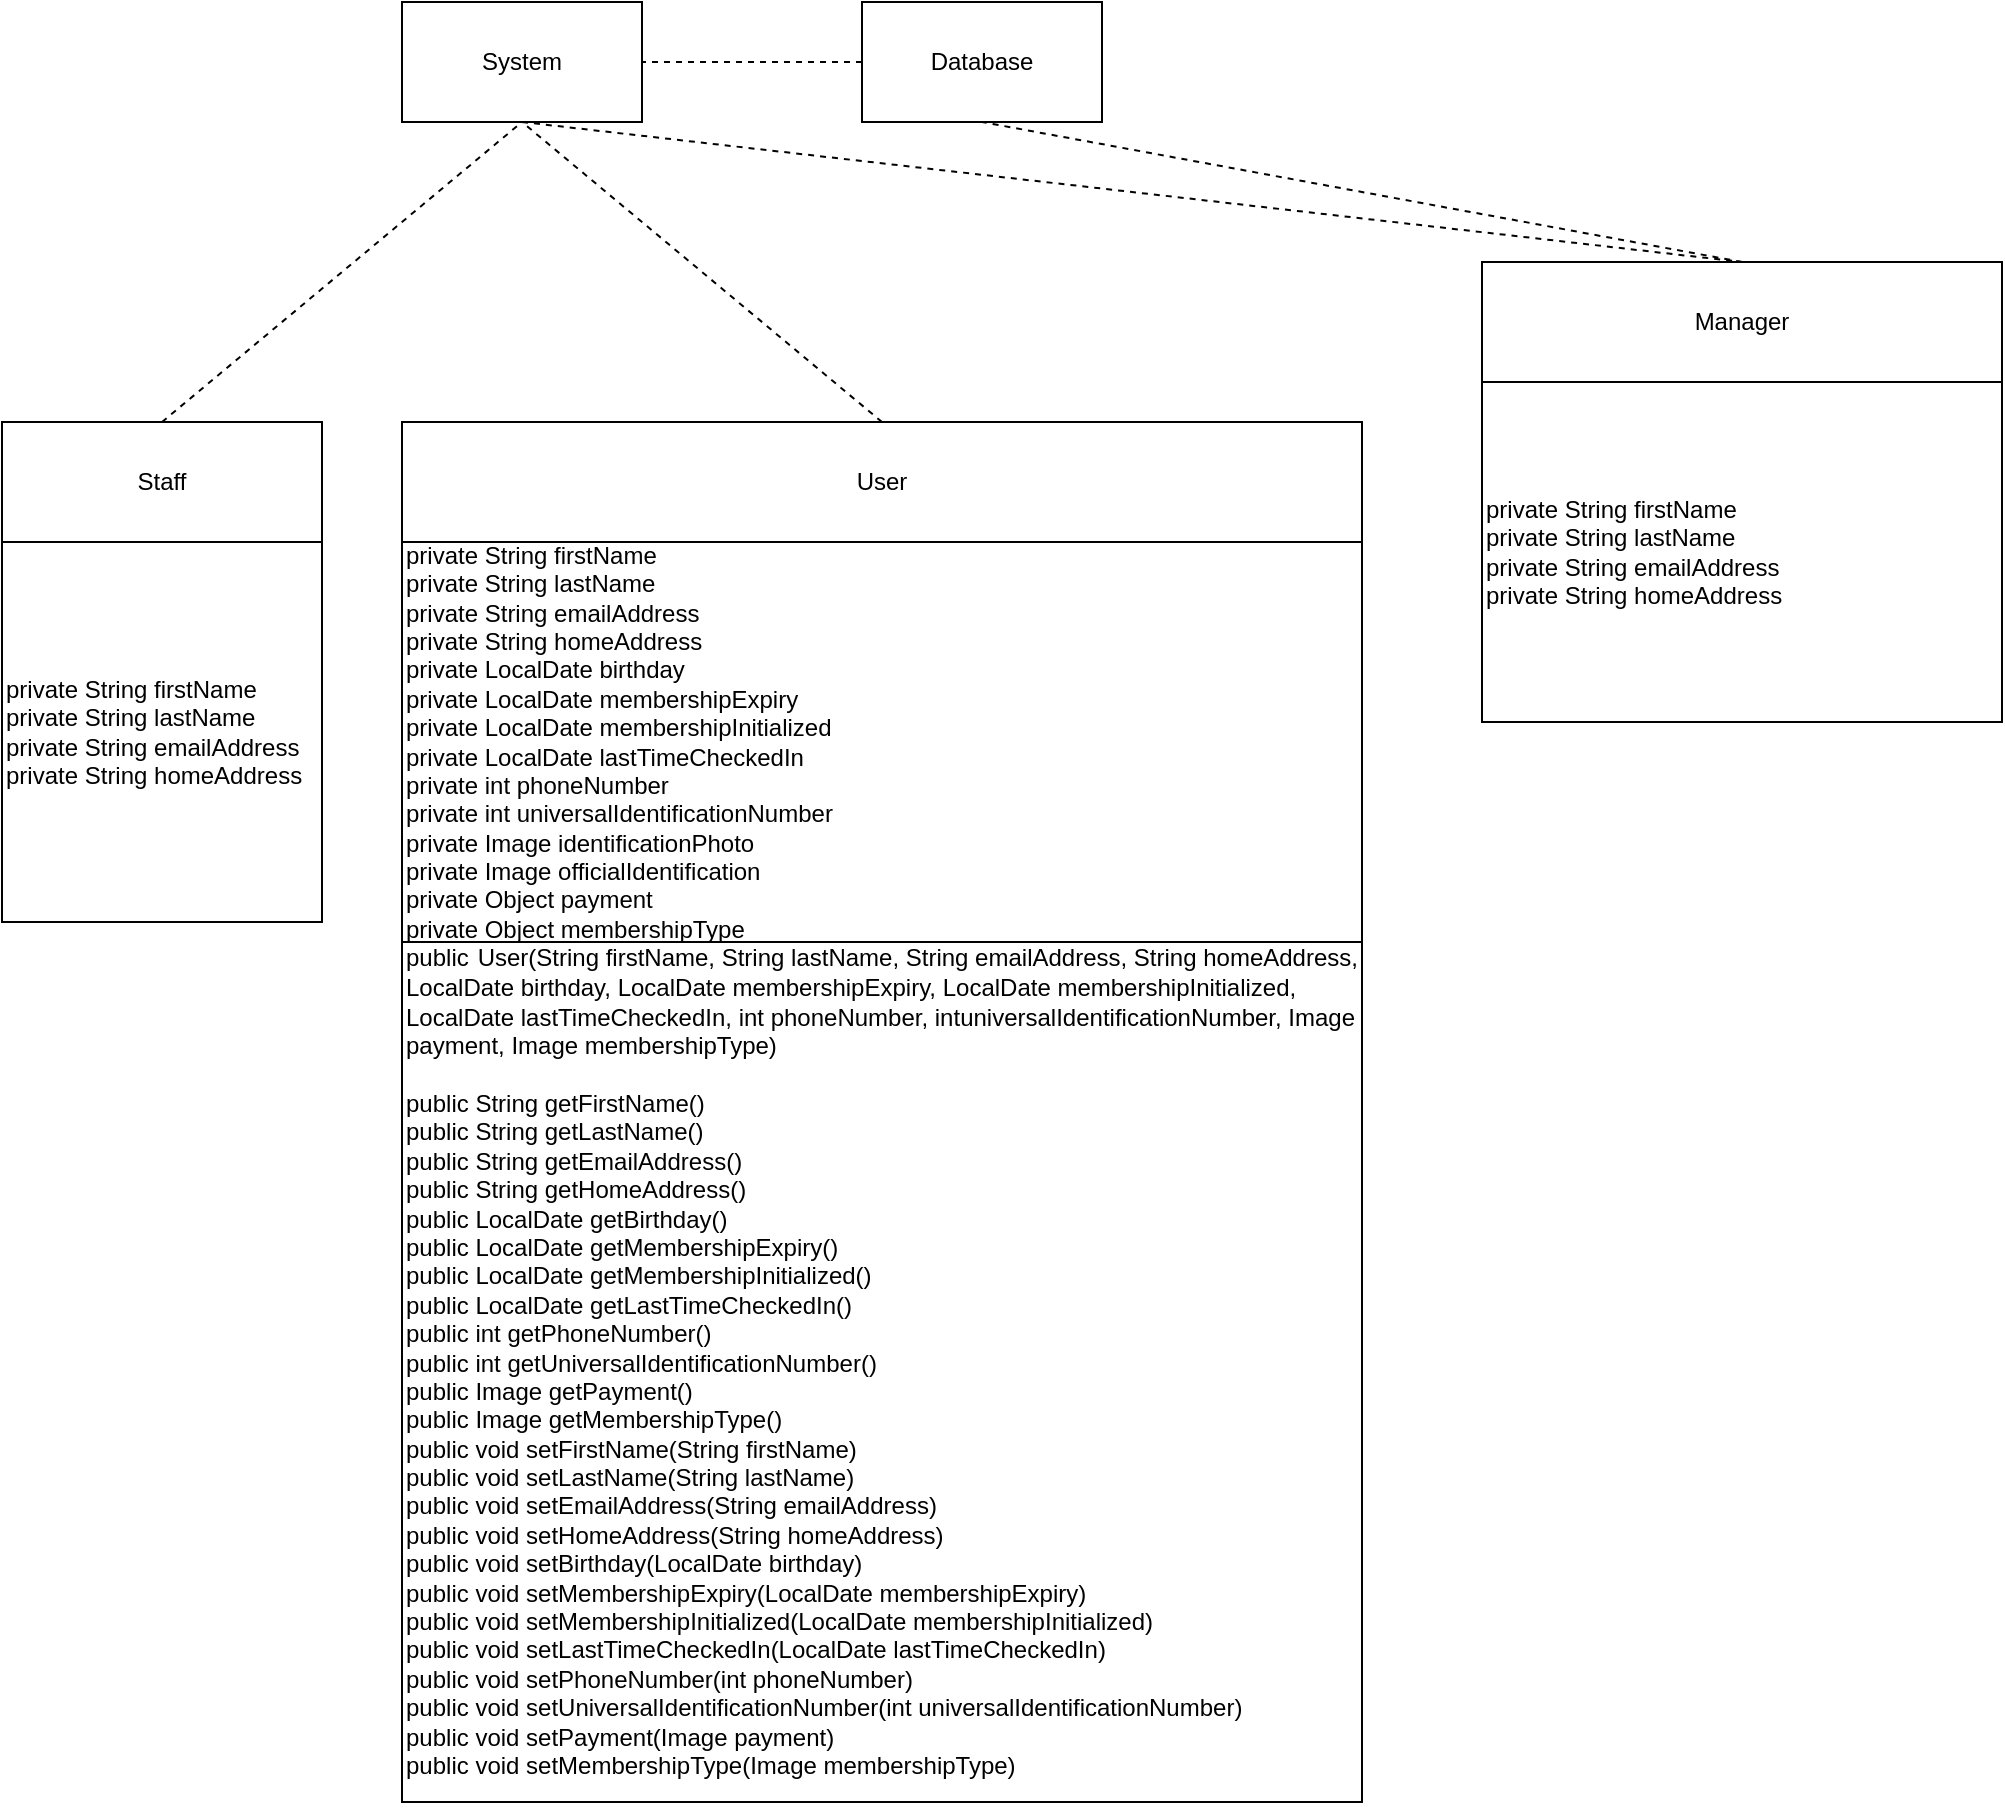 <mxfile version="24.8.0">
  <diagram name="Page-1" id="A5HPzC7_1pOJyTJEe-d0">
    <mxGraphModel dx="1288" dy="663" grid="1" gridSize="10" guides="1" tooltips="1" connect="1" arrows="1" fold="1" page="1" pageScale="1" pageWidth="827" pageHeight="1169" math="0" shadow="0">
      <root>
        <mxCell id="0" />
        <mxCell id="1" parent="0" />
        <mxCell id="ZSf4RyIZ0OxHhmhDCDDA-1" value="System" style="rounded=0;whiteSpace=wrap;html=1;" vertex="1" parent="1">
          <mxGeometry x="240" y="200" width="120" height="60" as="geometry" />
        </mxCell>
        <mxCell id="ZSf4RyIZ0OxHhmhDCDDA-2" value="Database" style="rounded=0;whiteSpace=wrap;html=1;" vertex="1" parent="1">
          <mxGeometry x="470" y="200" width="120" height="60" as="geometry" />
        </mxCell>
        <mxCell id="ZSf4RyIZ0OxHhmhDCDDA-3" value="User" style="rounded=0;whiteSpace=wrap;html=1;" vertex="1" parent="1">
          <mxGeometry x="240" y="410" width="480" height="60" as="geometry" />
        </mxCell>
        <mxCell id="ZSf4RyIZ0OxHhmhDCDDA-5" value="" style="endArrow=none;dashed=1;html=1;rounded=0;entryX=0.5;entryY=1;entryDx=0;entryDy=0;exitX=0.5;exitY=0;exitDx=0;exitDy=0;" edge="1" parent="1" source="ZSf4RyIZ0OxHhmhDCDDA-3" target="ZSf4RyIZ0OxHhmhDCDDA-1">
          <mxGeometry width="50" height="50" relative="1" as="geometry">
            <mxPoint x="390" y="430" as="sourcePoint" />
            <mxPoint x="440" y="380" as="targetPoint" />
          </mxGeometry>
        </mxCell>
        <mxCell id="ZSf4RyIZ0OxHhmhDCDDA-6" value="Manager" style="rounded=0;whiteSpace=wrap;html=1;" vertex="1" parent="1">
          <mxGeometry x="780" y="330" width="260" height="60" as="geometry" />
        </mxCell>
        <mxCell id="ZSf4RyIZ0OxHhmhDCDDA-7" value="Staff" style="rounded=0;whiteSpace=wrap;html=1;" vertex="1" parent="1">
          <mxGeometry x="40" y="410" width="160" height="60" as="geometry" />
        </mxCell>
        <mxCell id="ZSf4RyIZ0OxHhmhDCDDA-8" value="" style="endArrow=none;dashed=1;html=1;rounded=0;exitX=0.5;exitY=0;exitDx=0;exitDy=0;entryX=0.5;entryY=1;entryDx=0;entryDy=0;" edge="1" parent="1" source="ZSf4RyIZ0OxHhmhDCDDA-7" target="ZSf4RyIZ0OxHhmhDCDDA-1">
          <mxGeometry width="50" height="50" relative="1" as="geometry">
            <mxPoint x="390" y="430" as="sourcePoint" />
            <mxPoint x="440" y="380" as="targetPoint" />
          </mxGeometry>
        </mxCell>
        <mxCell id="ZSf4RyIZ0OxHhmhDCDDA-9" value="" style="endArrow=none;dashed=1;html=1;rounded=0;entryX=0.5;entryY=0;entryDx=0;entryDy=0;exitX=0.5;exitY=1;exitDx=0;exitDy=0;" edge="1" parent="1" source="ZSf4RyIZ0OxHhmhDCDDA-1" target="ZSf4RyIZ0OxHhmhDCDDA-6">
          <mxGeometry width="50" height="50" relative="1" as="geometry">
            <mxPoint x="390" y="430" as="sourcePoint" />
            <mxPoint x="440" y="380" as="targetPoint" />
          </mxGeometry>
        </mxCell>
        <mxCell id="ZSf4RyIZ0OxHhmhDCDDA-10" value="" style="endArrow=none;dashed=1;html=1;rounded=0;entryX=1;entryY=0.5;entryDx=0;entryDy=0;exitX=0;exitY=0.5;exitDx=0;exitDy=0;" edge="1" parent="1" source="ZSf4RyIZ0OxHhmhDCDDA-2" target="ZSf4RyIZ0OxHhmhDCDDA-1">
          <mxGeometry width="50" height="50" relative="1" as="geometry">
            <mxPoint x="350" y="270" as="sourcePoint" />
            <mxPoint x="400" y="220" as="targetPoint" />
          </mxGeometry>
        </mxCell>
        <mxCell id="ZSf4RyIZ0OxHhmhDCDDA-11" value="" style="endArrow=none;dashed=1;html=1;rounded=0;exitX=0.5;exitY=0;exitDx=0;exitDy=0;entryX=0.5;entryY=1;entryDx=0;entryDy=0;" edge="1" parent="1" source="ZSf4RyIZ0OxHhmhDCDDA-6" target="ZSf4RyIZ0OxHhmhDCDDA-2">
          <mxGeometry width="50" height="50" relative="1" as="geometry">
            <mxPoint x="390" y="430" as="sourcePoint" />
            <mxPoint x="440" y="380" as="targetPoint" />
          </mxGeometry>
        </mxCell>
        <mxCell id="ZSf4RyIZ0OxHhmhDCDDA-14" value="private String firstName&lt;div&gt;private String lastName&lt;/div&gt;&lt;div&gt;private String emailAddress&lt;/div&gt;&lt;div&gt;private String homeAddress&lt;/div&gt;&lt;div&gt;private LocalDate birthday&lt;/div&gt;&lt;div&gt;private LocalDate membershipExpiry&lt;/div&gt;&lt;div&gt;private LocalDate membershipInitialized&lt;/div&gt;&lt;div&gt;private LocalDate lastTimeCheckedIn&lt;/div&gt;&lt;div&gt;private int phoneNumber&lt;/div&gt;&lt;div&gt;private int universalIdentificationNumber&lt;/div&gt;&lt;div&gt;private Image identificationPhoto&lt;/div&gt;&lt;div&gt;private Image officialIdentification&lt;/div&gt;&lt;div&gt;private Object payment&lt;/div&gt;&lt;div&gt;private Object membershipType&amp;nbsp;&lt;/div&gt;" style="rounded=0;whiteSpace=wrap;html=1;align=left;" vertex="1" parent="1">
          <mxGeometry x="240" y="470" width="480" height="200" as="geometry" />
        </mxCell>
        <mxCell id="ZSf4RyIZ0OxHhmhDCDDA-15" value="&lt;div&gt;&lt;span class=&quot;hljs-keyword&quot;&gt;public&lt;/span&gt;&lt;span style=&quot;font-size: medium;&quot;&gt;&amp;nbsp;&lt;/span&gt;&lt;span class=&quot;hljs-title function_&quot;&gt;User&lt;/span&gt;&lt;span class=&quot;hljs-params&quot;&gt;(String firstName, String lastName, String emailAddress, String homeAddress, LocalDate birthday, LocalDate membershipExpiry, LocalDate membershipInitialized, LocalDate lastTimeCheckedIn,&amp;nbsp;&lt;span class=&quot;hljs-type&quot;&gt;int&lt;/span&gt;&amp;nbsp;phoneNumber,&amp;nbsp;&lt;span class=&quot;hljs-type&quot;&gt;int&lt;/span&gt;universalIdentificationNumber, Image payment, Image membershipType)&lt;/span&gt;&lt;br&gt;&lt;/div&gt;&lt;div&gt;&lt;span class=&quot;hljs-params&quot;&gt;&lt;br&gt;&lt;/span&gt;&lt;/div&gt;public String getFirstName()&lt;div&gt;public String getLastName()&lt;/div&gt;&lt;div&gt;public String getEmailAddress()&lt;/div&gt;&lt;div&gt;public String getHomeAddress()&lt;/div&gt;&lt;div&gt;public LocalDate getBirthday()&lt;/div&gt;&lt;div&gt;public LocalDate getMembershipExpiry()&lt;br&gt;&lt;/div&gt;&lt;div&gt;public LocalDate getMembershipInitialized()&lt;br&gt;&lt;/div&gt;&lt;div&gt;public LocalDate getLastTimeCheckedIn()&lt;br&gt;&lt;/div&gt;&lt;div&gt;public int getPhoneNumber()&lt;/div&gt;&lt;div&gt;public int getUniversalIdentificationNumber()&lt;br&gt;&lt;/div&gt;&lt;div&gt;public Image getPayment()&lt;br&gt;&lt;/div&gt;&lt;div&gt;public Image getMembershipType()&lt;/div&gt;&lt;div&gt;&lt;div&gt;public void setFirstName(String firstName)&amp;nbsp;&lt;/div&gt;&lt;div&gt;public void setLastName(String lastName)&amp;nbsp;&lt;/div&gt;&lt;div&gt;public void setEmailAddress(String emailAddress)&amp;nbsp;&lt;/div&gt;&lt;div&gt;public void setHomeAddress(String homeAddress)&amp;nbsp;&lt;/div&gt;&lt;div&gt;public void setBirthday(LocalDate birthday)&amp;nbsp;&lt;/div&gt;&lt;div&gt;public void setMembershipExpiry(LocalDate membershipExpiry)&amp;nbsp;&lt;/div&gt;&lt;div&gt;public void setMembershipInitialized(LocalDate membershipInitialized)&amp;nbsp;&lt;/div&gt;&lt;div&gt;public void setLastTimeCheckedIn(LocalDate lastTimeCheckedIn)&amp;nbsp;&lt;/div&gt;&lt;div&gt;public void setPhoneNumber(int phoneNumber)&amp;nbsp;&lt;/div&gt;&lt;div&gt;public void setUniversalIdentificationNumber(int universalIdentificationNumber)&amp;nbsp;&lt;/div&gt;&lt;div&gt;public void setPayment(Image payment)&amp;nbsp;&lt;/div&gt;&lt;div&gt;public void setMembershipType(Image membershipType)&amp;nbsp;&lt;/div&gt;&lt;/div&gt;&lt;div&gt;&lt;br&gt;&lt;/div&gt;" style="rounded=0;whiteSpace=wrap;html=1;align=left;" vertex="1" parent="1">
          <mxGeometry x="240" y="670" width="480" height="430" as="geometry" />
        </mxCell>
        <mxCell id="ZSf4RyIZ0OxHhmhDCDDA-16" value="private String firstName&lt;div&gt;private String lastName&lt;/div&gt;&lt;div&gt;private String emailAddress&lt;/div&gt;&lt;div&gt;private String homeAddress&lt;/div&gt;" style="rounded=0;whiteSpace=wrap;html=1;align=left;" vertex="1" parent="1">
          <mxGeometry x="780" y="390" width="260" height="170" as="geometry" />
        </mxCell>
        <mxCell id="ZSf4RyIZ0OxHhmhDCDDA-18" value="private String firstName&lt;div&gt;private String lastName&lt;/div&gt;&lt;div&gt;private String emailAddress&lt;/div&gt;&lt;div&gt;private String homeAddress&lt;/div&gt;" style="rounded=0;whiteSpace=wrap;html=1;align=left;" vertex="1" parent="1">
          <mxGeometry x="40" y="470" width="160" height="190" as="geometry" />
        </mxCell>
      </root>
    </mxGraphModel>
  </diagram>
</mxfile>
